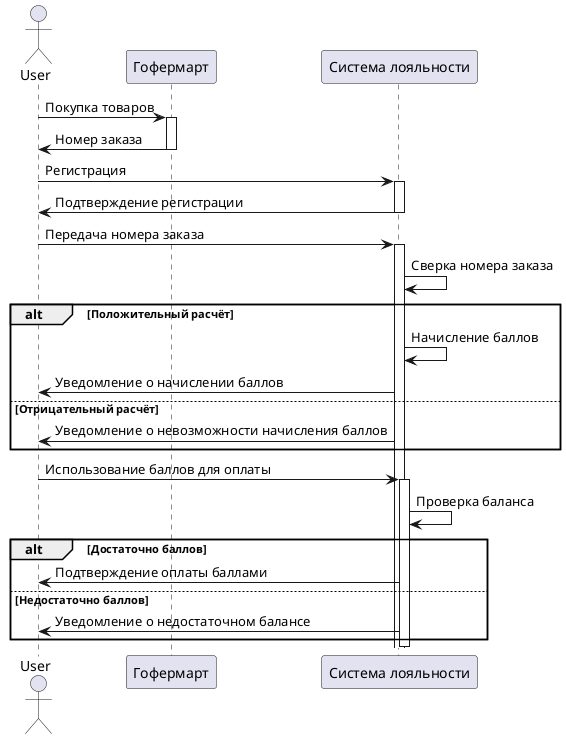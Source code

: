 @startuml "Последовательность Накопительная система лояльности «Гофермарт»"
actor User as U
participant "Гофермарт" as G
participant "Система лояльности" as S


U -> G: Покупка товаров
activate G
G -> U: Номер заказа
deactivate G


U -> S: Регистрация
activate S
S -> U: Подтверждение регистрации
deactivate S


U -> S: Передача номера заказа
activate S
S -> S: Сверка номера заказа
alt Положительный расчёт
    S -> S: Начисление баллов
    S -> U: Уведомление о начислении баллов
else Отрицательный расчёт
    S -> U: Уведомление о невозможности начисления баллов
end

U -> S: Использование баллов для оплаты
activate S
S -> S: Проверка баланса
alt Достаточно баллов
    S -> U: Подтверждение оплаты баллами
else Недостаточно баллов
    S -> U: Уведомление о недостаточном балансе
end
deactivate S

@enduml